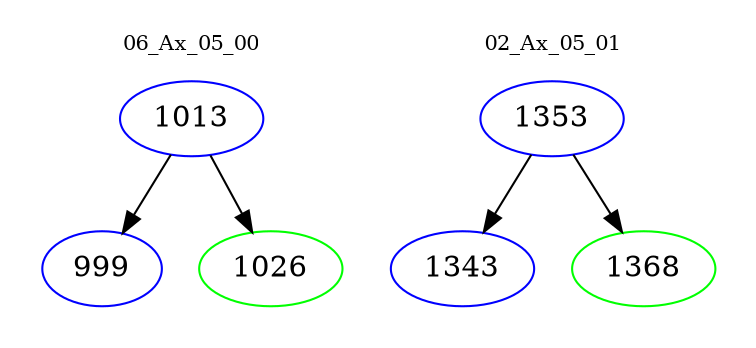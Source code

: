 digraph{
subgraph cluster_0 {
color = white
label = "06_Ax_05_00";
fontsize=10;
T0_1013 [label="1013", color="blue"]
T0_1013 -> T0_999 [color="black"]
T0_999 [label="999", color="blue"]
T0_1013 -> T0_1026 [color="black"]
T0_1026 [label="1026", color="green"]
}
subgraph cluster_1 {
color = white
label = "02_Ax_05_01";
fontsize=10;
T1_1353 [label="1353", color="blue"]
T1_1353 -> T1_1343 [color="black"]
T1_1343 [label="1343", color="blue"]
T1_1353 -> T1_1368 [color="black"]
T1_1368 [label="1368", color="green"]
}
}
